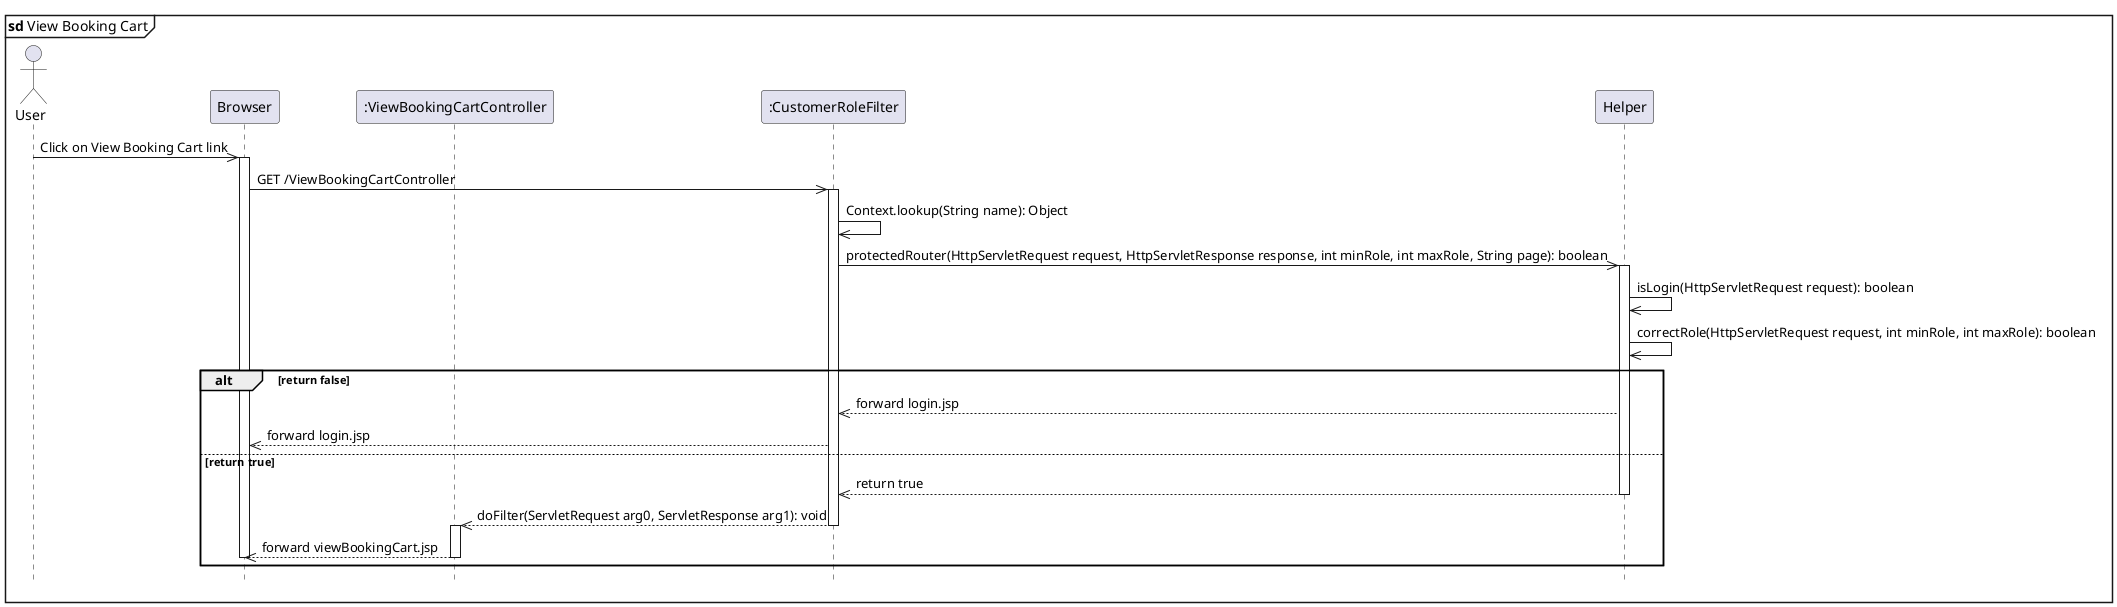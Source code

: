 @startuml viewBookingCart

hide footbox
mainframe <b>sd</b> View Booking Cart
actor User
participant "Browser" as Browser
participant ":ViewBookingCartController" as ViewBookingCartController
participant ":CustomerRoleFilter" as CustomerRoleFilter
participant "Helper" as Helper

User ->> Browser: Click on View Booking Cart link
activate Browser

Browser ->> CustomerRoleFilter: GET /ViewBookingCartController
activate CustomerRoleFilter
CustomerRoleFilter ->> CustomerRoleFilter: Context.lookup(String name): Object
CustomerRoleFilter ->> Helper: protectedRouter(HttpServletRequest request, HttpServletResponse response, int minRole, int maxRole, String page): boolean
activate Helper
Helper ->> Helper: isLogin(HttpServletRequest request): boolean
Helper ->> Helper: correctRole(HttpServletRequest request, int minRole, int maxRole): boolean
alt return false 
    Helper -->> CustomerRoleFilter: forward login.jsp
    CustomerRoleFilter -->> Browser: forward login.jsp
else return true
    Helper -->> CustomerRoleFilter: return true
    deactivate Helper
    CustomerRoleFilter -->> ViewBookingCartController: doFilter(ServletRequest arg0, ServletResponse arg1): void
    deactivate CustomerRoleFilter
    activate ViewBookingCartController
    ViewBookingCartController -->> Browser: forward viewBookingCart.jsp
    deactivate ViewBookingCartController
    deactivate Browser
end
@enduml